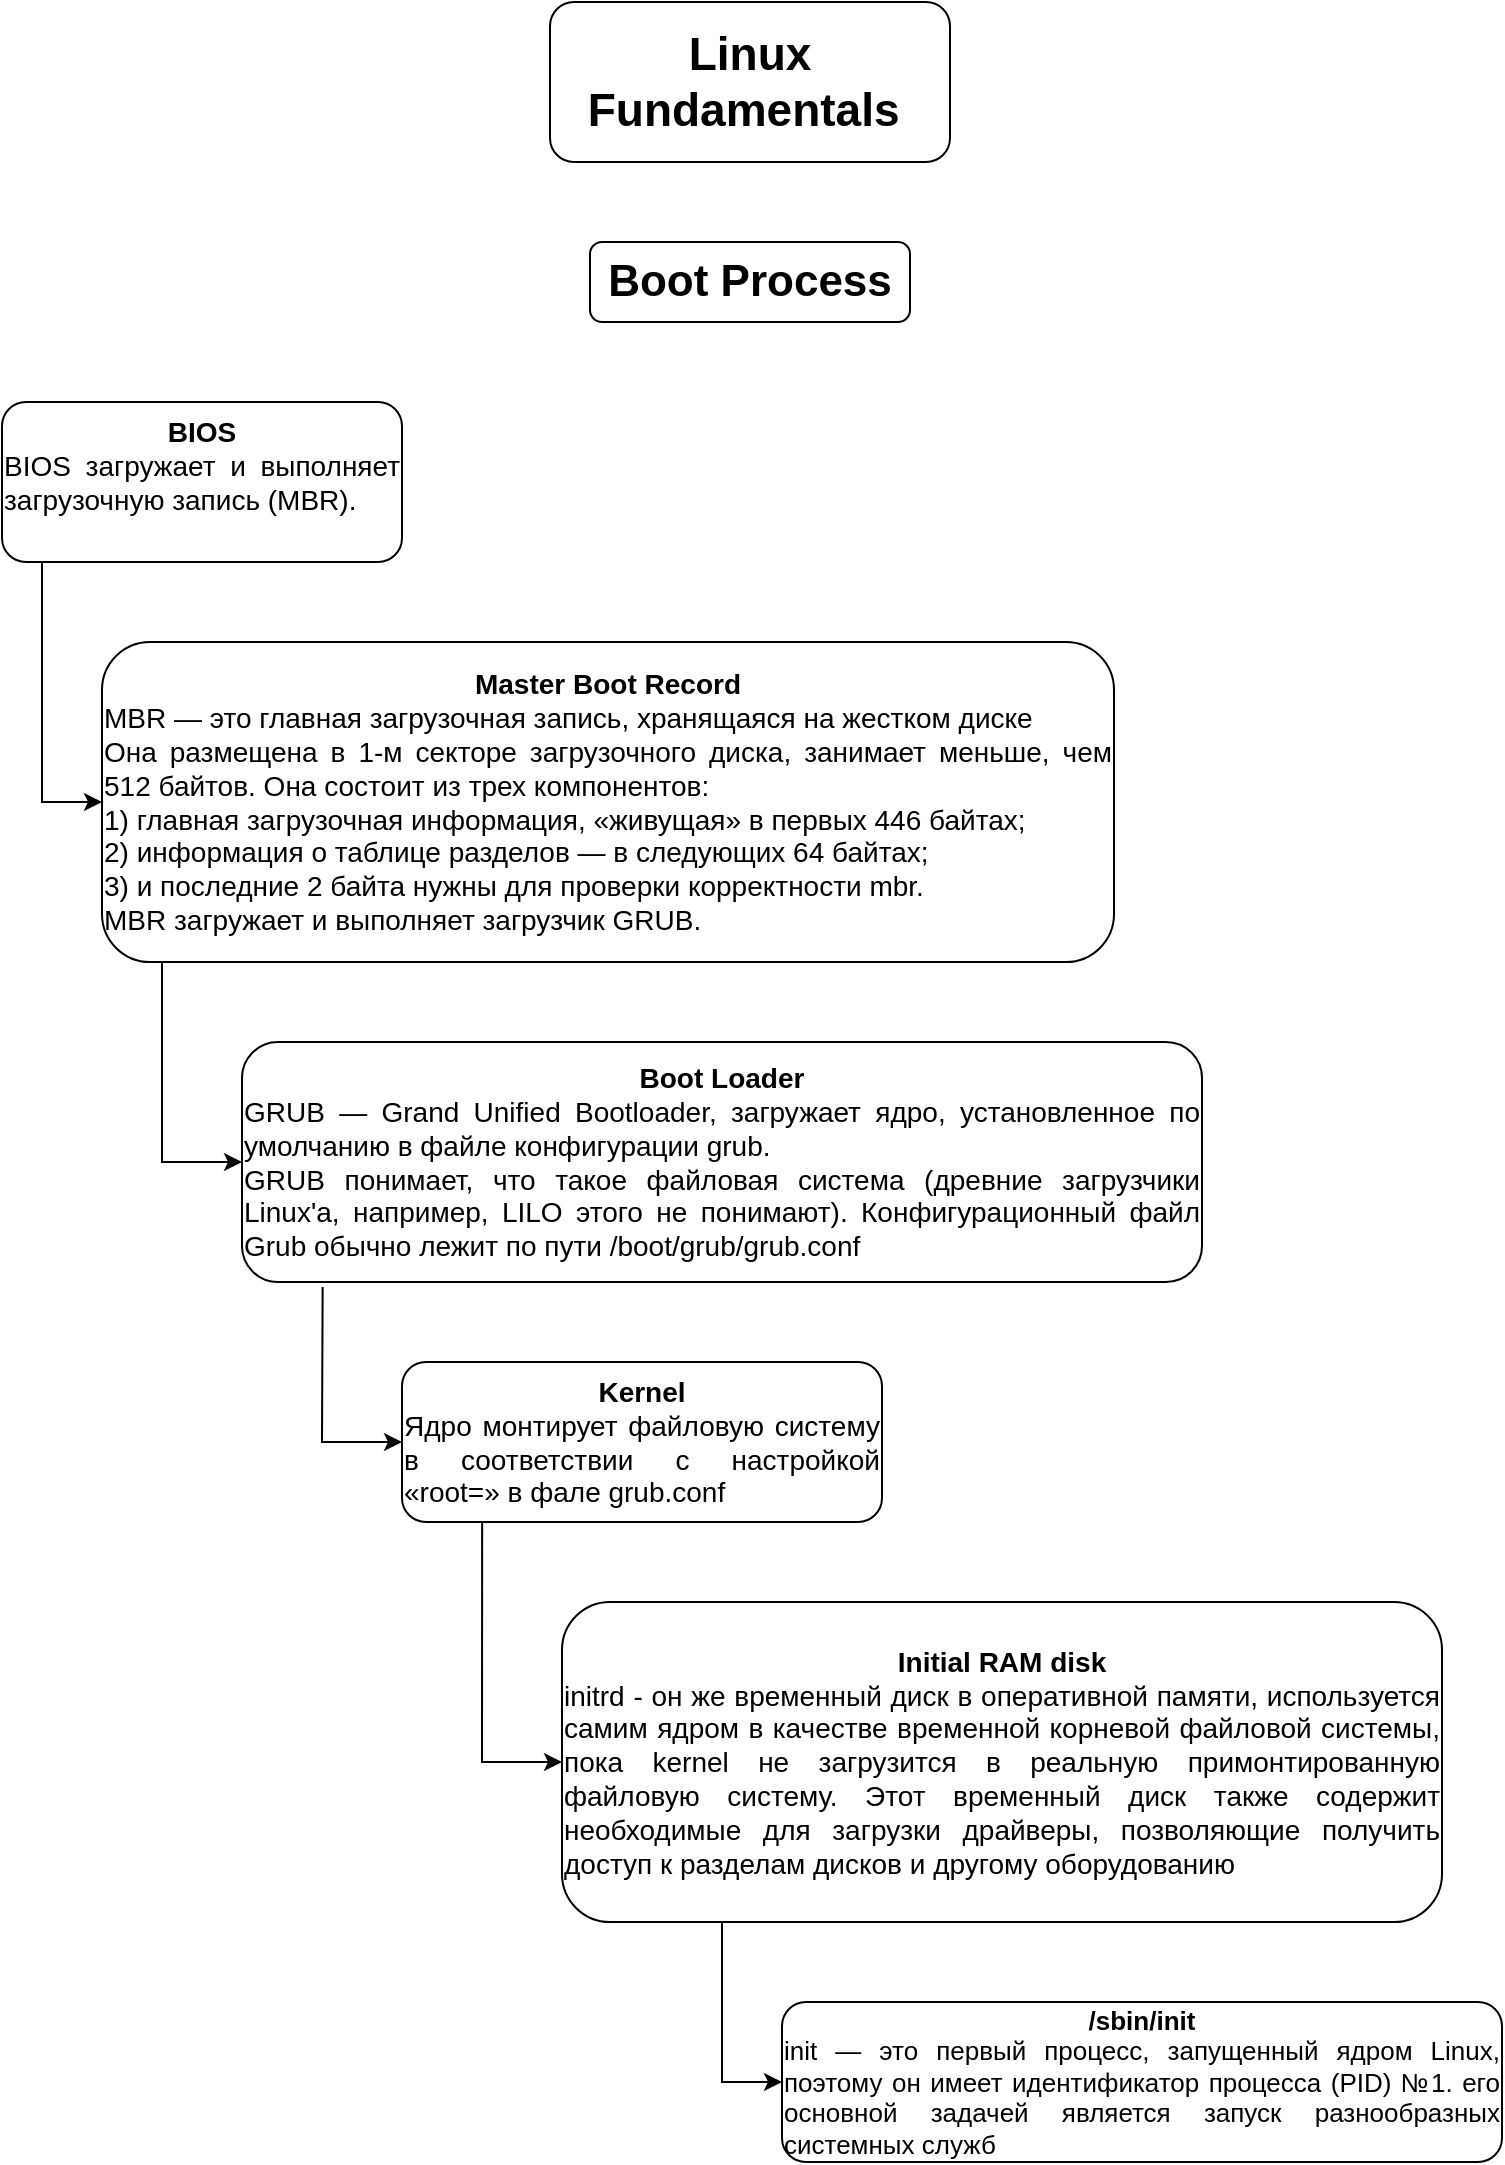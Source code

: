 <mxfile version="19.0.3" type="device"><diagram id="sv40XI379J7QmHXNQ-E6" name="Страница 1"><mxGraphModel dx="1778" dy="1131" grid="1" gridSize="10" guides="1" tooltips="1" connect="1" arrows="1" fold="1" page="1" pageScale="1" pageWidth="827" pageHeight="1169" math="0" shadow="0"><root><mxCell id="0"/><mxCell id="1" parent="0"/><mxCell id="ikvR4gKmmjUPY-54Y1dB-1" value="&lt;font style=&quot;font-size: 23px;&quot;&gt;Linux Fundamentals&amp;nbsp;&lt;/font&gt;" style="rounded=1;whiteSpace=wrap;html=1;fontStyle=1" vertex="1" parent="1"><mxGeometry x="314" y="40" width="200" height="80" as="geometry"/></mxCell><mxCell id="ikvR4gKmmjUPY-54Y1dB-5" value="&lt;font style=&quot;font-size: 22px;&quot;&gt;Boot Process&lt;/font&gt;" style="rounded=1;whiteSpace=wrap;html=1;fontStyle=1" vertex="1" parent="1"><mxGeometry x="334" y="160" width="160" height="40" as="geometry"/></mxCell><mxCell id="ikvR4gKmmjUPY-54Y1dB-6" value="&lt;div style=&quot;font-size: 14px;&quot;&gt;&lt;b style=&quot;background-color: initial; font-size: 14px;&quot;&gt;BIOS&lt;/b&gt;&lt;/div&gt;&lt;div style=&quot;text-align: justify; font-size: 14px;&quot;&gt;BIOS загружает и выполняет загрузочную запись (MBR).&lt;/div&gt;&lt;div style=&quot;font-size: 14px;&quot;&gt;&lt;br style=&quot;font-size: 14px;&quot;&gt;&lt;/div&gt;" style="rounded=1;whiteSpace=wrap;html=1;fontSize=14;verticalAlign=middle;horizontal=1;align=center;" vertex="1" parent="1"><mxGeometry x="40" y="240" width="200" height="80" as="geometry"/></mxCell><mxCell id="ikvR4gKmmjUPY-54Y1dB-7" value="&lt;font style=&quot;font-size: 14px;&quot;&gt;&lt;b style=&quot;font-size: 14px;&quot;&gt;Boot Loader&lt;/b&gt;&lt;br style=&quot;font-size: 14px;&quot;&gt;&lt;/font&gt;&lt;div style=&quot;text-align: justify; font-size: 14px;&quot;&gt;&lt;font style=&quot;font-size: 14px;&quot;&gt;GRUB — Grand Unified Bootloader, загружает ядро, установленное по умолчанию в файле конфигурации grub.&lt;/font&gt;&lt;/div&gt;&lt;div style=&quot;text-align: justify; font-size: 14px;&quot;&gt;&lt;font style=&quot;font-size: 14px;&quot;&gt;GRUB понимает, что такое файловая система (древние загрузчики Linux'а, например, LILO этого не понимают).&amp;nbsp;&lt;/font&gt;&lt;span style=&quot;background-color: initial; font-size: 14px;&quot;&gt;Конфигурационный файл Grub обычно лежит по пути /boot/grub/grub.conf&lt;/span&gt;&lt;/div&gt;" style="rounded=1;whiteSpace=wrap;html=1;fontSize=14;" vertex="1" parent="1"><mxGeometry x="160" y="560" width="480" height="120" as="geometry"/></mxCell><mxCell id="ikvR4gKmmjUPY-54Y1dB-8" value="&lt;b style=&quot;font-size: 14px;&quot;&gt;&lt;font style=&quot;font-size: 14px;&quot;&gt;Master Boot Record&lt;br style=&quot;font-size: 14px;&quot;&gt;&lt;/font&gt;&lt;/b&gt;&lt;div style=&quot;text-align: justify; font-size: 14px;&quot;&gt;&lt;font style=&quot;font-size: 14px;&quot;&gt;MBR — это главная загрузочная запись, хранящаяся на жестком диске&lt;/font&gt;&lt;/div&gt;&lt;div style=&quot;text-align: justify; font-size: 14px;&quot;&gt;&lt;font style=&quot;font-size: 14px;&quot;&gt;Она размещена в 1-м секторе загрузочного диска, занимает меньше, чем 512 байтов. Она состоит из трех компонентов:&lt;/font&gt;&lt;/div&gt;&lt;div style=&quot;font-size: 14px;&quot;&gt;&lt;div style=&quot;text-align: justify; font-size: 14px;&quot;&gt;&lt;span style=&quot;background-color: initial; font-size: 14px;&quot;&gt;&lt;font style=&quot;font-size: 14px;&quot;&gt;1) главная загрузочная информация, «живущая» в первых 446 байтах;&lt;/font&gt;&lt;/span&gt;&lt;/div&gt;&lt;span style=&quot;background-color: initial; font-size: 14px;&quot;&gt;&lt;div style=&quot;text-align: justify; font-size: 14px;&quot;&gt;&lt;span style=&quot;background-color: initial; font-size: 14px;&quot;&gt;&lt;font style=&quot;font-size: 14px;&quot;&gt;2) информация о таблице разделов — в следующих 64 байтах;&amp;nbsp;&lt;/font&gt;&lt;/span&gt;&lt;/div&gt;&lt;/span&gt;&lt;/div&gt;&lt;div style=&quot;text-align: justify; font-size: 14px;&quot;&gt;&lt;font style=&quot;font-size: 14px;&quot;&gt;3) и последние 2 байта нужны для проверки корректности mbr.&lt;br style=&quot;font-size: 14px;&quot;&gt;&lt;/font&gt;&lt;/div&gt;&lt;div style=&quot;text-align: justify; font-size: 14px;&quot;&gt;&lt;font style=&quot;font-size: 14px;&quot;&gt;MBR загружает и выполняет загрузчик GRUB.&lt;/font&gt;&lt;/div&gt;" style="rounded=1;whiteSpace=wrap;html=1;fontSize=14;" vertex="1" parent="1"><mxGeometry x="90" y="360" width="506" height="160" as="geometry"/></mxCell><mxCell id="ikvR4gKmmjUPY-54Y1dB-11" value="&lt;div style=&quot;font-size: 14px;&quot;&gt;&lt;b style=&quot;font-size: 14px;&quot;&gt;Kernel&lt;/b&gt;&lt;/div&gt;&lt;div style=&quot;text-align: justify; font-size: 14px;&quot;&gt;Ядро монтирует файловую систему в соответствии с настройкой «root=» в фале grub.conf&lt;/div&gt;" style="rounded=1;whiteSpace=wrap;html=1;fontSize=14;" vertex="1" parent="1"><mxGeometry x="240" y="720" width="240" height="80" as="geometry"/></mxCell><mxCell id="ikvR4gKmmjUPY-54Y1dB-12" value="&lt;div style=&quot;font-size: 14px;&quot;&gt;&lt;b style=&quot;font-size: 14px;&quot;&gt;Initial RAM disk&lt;/b&gt;&lt;/div&gt;&lt;div style=&quot;text-align: justify; font-size: 14px;&quot;&gt;initrd - он же временный диск в оперативной памяти, используется самим ядром в качестве временной корневой файловой системы, пока kernel не загрузится в реальную примонтированную файловую систему. Этот временный диск также содержит необходимые для загрузки драйверы, позволяющие получить доступ к разделам дисков и другому оборудованию&lt;/div&gt;" style="rounded=1;whiteSpace=wrap;html=1;fontSize=14;" vertex="1" parent="1"><mxGeometry x="320" y="840" width="440" height="160" as="geometry"/></mxCell><mxCell id="ikvR4gKmmjUPY-54Y1dB-13" value="&lt;div style=&quot;font-size: 13px;&quot;&gt;&lt;b style=&quot;font-size: 13px;&quot;&gt;/sbin/init&lt;/b&gt;&lt;/div&gt;&lt;div style=&quot;text-align: justify; font-size: 13px;&quot;&gt;init — это первый процесс, запущенный ядром Linux, поэтому он имеет идентификатор процесса (PID) №1. его основной задачей является запуск разнообразных системных служб&lt;/div&gt;" style="rounded=1;whiteSpace=wrap;html=1;fontSize=13;" vertex="1" parent="1"><mxGeometry x="430" y="1040" width="360" height="80" as="geometry"/></mxCell><mxCell id="ikvR4gKmmjUPY-54Y1dB-14" value="" style="endArrow=classic;html=1;rounded=0;fontSize=13;entryX=0;entryY=0.5;entryDx=0;entryDy=0;" edge="1" parent="1" target="ikvR4gKmmjUPY-54Y1dB-8"><mxGeometry width="50" height="50" relative="1" as="geometry"><mxPoint x="60" y="320" as="sourcePoint"/><mxPoint x="80" y="440" as="targetPoint"/><Array as="points"><mxPoint x="60" y="440"/></Array></mxGeometry></mxCell><mxCell id="ikvR4gKmmjUPY-54Y1dB-19" value="" style="endArrow=classic;html=1;rounded=0;fontSize=13;exitX=0.204;exitY=1.003;exitDx=0;exitDy=0;exitPerimeter=0;entryX=0;entryY=0.5;entryDx=0;entryDy=0;" edge="1" parent="1" target="ikvR4gKmmjUPY-54Y1dB-7"><mxGeometry width="50" height="50" relative="1" as="geometry"><mxPoint x="120.0" y="520.0" as="sourcePoint"/><mxPoint x="119.2" y="639.76" as="targetPoint"/><Array as="points"><mxPoint x="120" y="620"/></Array></mxGeometry></mxCell><mxCell id="ikvR4gKmmjUPY-54Y1dB-20" value="" style="endArrow=classic;html=1;rounded=0;fontSize=13;exitX=0.084;exitY=1.021;exitDx=0;exitDy=0;exitPerimeter=0;entryX=0;entryY=0.5;entryDx=0;entryDy=0;" edge="1" parent="1" source="ikvR4gKmmjUPY-54Y1dB-7" target="ikvR4gKmmjUPY-54Y1dB-11"><mxGeometry width="50" height="50" relative="1" as="geometry"><mxPoint x="160.0" y="680.0" as="sourcePoint"/><mxPoint x="159.2" y="799.76" as="targetPoint"/><Array as="points"><mxPoint x="200" y="760"/></Array></mxGeometry></mxCell><mxCell id="ikvR4gKmmjUPY-54Y1dB-21" value="" style="endArrow=classic;html=1;rounded=0;fontSize=13;exitX=0.167;exitY=1;exitDx=0;exitDy=0;exitPerimeter=0;entryX=0;entryY=0.5;entryDx=0;entryDy=0;" edge="1" parent="1" source="ikvR4gKmmjUPY-54Y1dB-11" target="ikvR4gKmmjUPY-54Y1dB-12"><mxGeometry width="50" height="50" relative="1" as="geometry"><mxPoint x="200.0" y="800.0" as="sourcePoint"/><mxPoint x="200" y="880.0" as="targetPoint"/><Array as="points"><mxPoint x="280" y="920"/></Array></mxGeometry></mxCell><mxCell id="ikvR4gKmmjUPY-54Y1dB-22" value="" style="endArrow=classic;html=1;rounded=0;fontSize=13;exitX=0.204;exitY=1.003;exitDx=0;exitDy=0;exitPerimeter=0;entryX=0;entryY=0.5;entryDx=0;entryDy=0;" edge="1" parent="1" target="ikvR4gKmmjUPY-54Y1dB-13"><mxGeometry width="50" height="50" relative="1" as="geometry"><mxPoint x="400.0" y="1000.0" as="sourcePoint"/><mxPoint x="400" y="1080.0" as="targetPoint"/><Array as="points"><mxPoint x="400" y="1080"/></Array></mxGeometry></mxCell></root></mxGraphModel></diagram></mxfile>